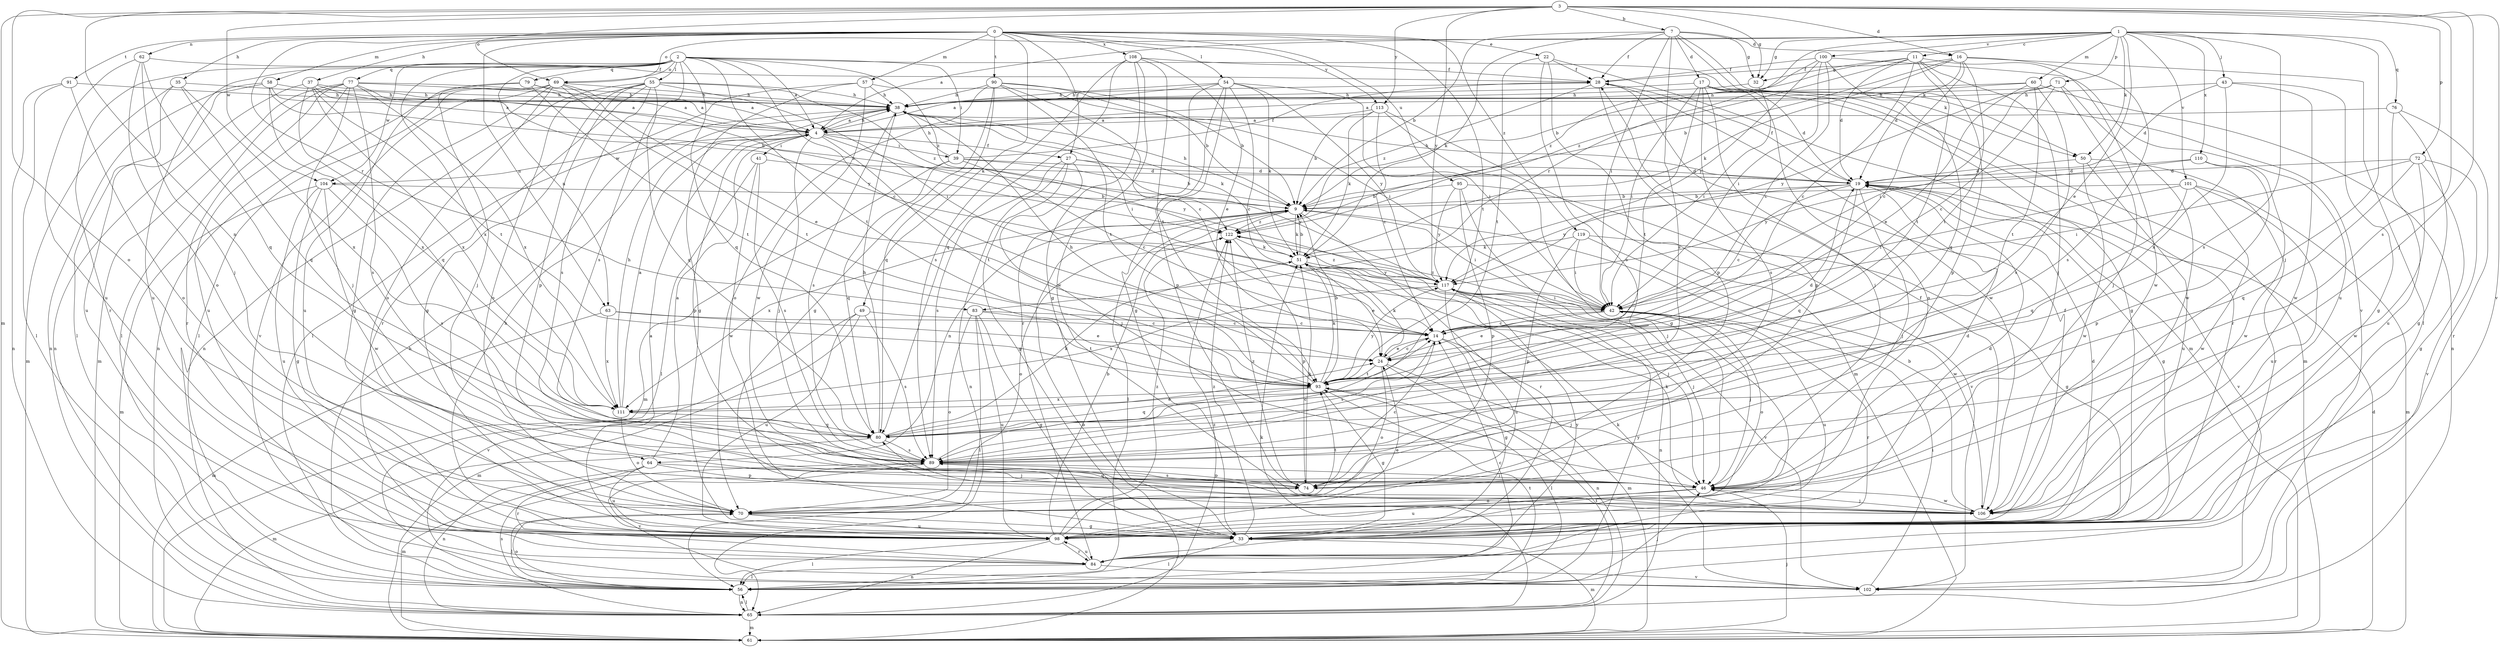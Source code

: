 strict digraph  {
0;
1;
2;
3;
4;
7;
9;
11;
14;
16;
17;
19;
22;
24;
27;
28;
32;
33;
35;
37;
38;
39;
41;
42;
43;
46;
49;
50;
51;
54;
55;
56;
57;
58;
60;
61;
62;
63;
64;
65;
69;
70;
71;
72;
74;
76;
77;
79;
80;
83;
84;
89;
90;
91;
93;
95;
98;
100;
101;
102;
104;
106;
108;
110;
111;
113;
117;
119;
122;
0 -> 22  [label=e];
0 -> 27  [label=f];
0 -> 35  [label=h];
0 -> 37  [label=h];
0 -> 49  [label=k];
0 -> 54  [label=l];
0 -> 57  [label=m];
0 -> 58  [label=m];
0 -> 62  [label=n];
0 -> 63  [label=n];
0 -> 83  [label=r];
0 -> 90  [label=t];
0 -> 91  [label=t];
0 -> 93  [label=t];
0 -> 95  [label=u];
0 -> 108  [label=x];
0 -> 113  [label=y];
0 -> 119  [label=z];
1 -> 4  [label=a];
1 -> 11  [label=c];
1 -> 24  [label=e];
1 -> 32  [label=g];
1 -> 43  [label=j];
1 -> 46  [label=j];
1 -> 50  [label=k];
1 -> 60  [label=m];
1 -> 69  [label=o];
1 -> 71  [label=p];
1 -> 76  [label=q];
1 -> 83  [label=r];
1 -> 89  [label=s];
1 -> 100  [label=v];
1 -> 101  [label=v];
1 -> 110  [label=x];
2 -> 4  [label=a];
2 -> 14  [label=c];
2 -> 39  [label=i];
2 -> 50  [label=k];
2 -> 55  [label=l];
2 -> 63  [label=n];
2 -> 69  [label=o];
2 -> 77  [label=q];
2 -> 79  [label=q];
2 -> 80  [label=q];
2 -> 84  [label=r];
2 -> 89  [label=s];
2 -> 93  [label=t];
2 -> 98  [label=u];
2 -> 104  [label=w];
2 -> 111  [label=x];
2 -> 122  [label=z];
3 -> 7  [label=b];
3 -> 16  [label=d];
3 -> 32  [label=g];
3 -> 46  [label=j];
3 -> 61  [label=m];
3 -> 64  [label=n];
3 -> 69  [label=o];
3 -> 70  [label=o];
3 -> 72  [label=p];
3 -> 89  [label=s];
3 -> 102  [label=v];
3 -> 104  [label=w];
3 -> 113  [label=y];
3 -> 117  [label=y];
4 -> 27  [label=f];
4 -> 38  [label=h];
4 -> 39  [label=i];
4 -> 41  [label=i];
4 -> 46  [label=j];
4 -> 74  [label=p];
4 -> 93  [label=t];
4 -> 104  [label=w];
4 -> 117  [label=y];
7 -> 9  [label=b];
7 -> 16  [label=d];
7 -> 17  [label=d];
7 -> 28  [label=f];
7 -> 32  [label=g];
7 -> 42  [label=i];
7 -> 50  [label=k];
7 -> 51  [label=k];
7 -> 89  [label=s];
7 -> 102  [label=v];
9 -> 38  [label=h];
9 -> 42  [label=i];
9 -> 51  [label=k];
9 -> 56  [label=l];
9 -> 64  [label=n];
9 -> 84  [label=r];
9 -> 111  [label=x];
9 -> 122  [label=z];
11 -> 9  [label=b];
11 -> 14  [label=c];
11 -> 19  [label=d];
11 -> 32  [label=g];
11 -> 46  [label=j];
11 -> 74  [label=p];
11 -> 93  [label=t];
11 -> 106  [label=w];
11 -> 122  [label=z];
14 -> 24  [label=e];
14 -> 33  [label=g];
14 -> 61  [label=m];
14 -> 89  [label=s];
16 -> 9  [label=b];
16 -> 14  [label=c];
16 -> 19  [label=d];
16 -> 28  [label=f];
16 -> 51  [label=k];
16 -> 56  [label=l];
16 -> 89  [label=s];
16 -> 93  [label=t];
17 -> 19  [label=d];
17 -> 33  [label=g];
17 -> 38  [label=h];
17 -> 42  [label=i];
17 -> 46  [label=j];
17 -> 61  [label=m];
17 -> 70  [label=o];
17 -> 84  [label=r];
17 -> 89  [label=s];
17 -> 93  [label=t];
19 -> 9  [label=b];
19 -> 14  [label=c];
19 -> 28  [label=f];
19 -> 33  [label=g];
19 -> 38  [label=h];
19 -> 46  [label=j];
19 -> 80  [label=q];
19 -> 102  [label=v];
19 -> 117  [label=y];
22 -> 28  [label=f];
22 -> 61  [label=m];
22 -> 74  [label=p];
22 -> 89  [label=s];
22 -> 93  [label=t];
24 -> 14  [label=c];
24 -> 46  [label=j];
24 -> 51  [label=k];
24 -> 65  [label=n];
24 -> 70  [label=o];
24 -> 93  [label=t];
27 -> 19  [label=d];
27 -> 33  [label=g];
27 -> 46  [label=j];
27 -> 65  [label=n];
27 -> 89  [label=s];
27 -> 117  [label=y];
28 -> 38  [label=h];
28 -> 74  [label=p];
28 -> 106  [label=w];
28 -> 122  [label=z];
32 -> 38  [label=h];
32 -> 42  [label=i];
33 -> 56  [label=l];
33 -> 61  [label=m];
33 -> 122  [label=z];
35 -> 38  [label=h];
35 -> 56  [label=l];
35 -> 61  [label=m];
35 -> 80  [label=q];
35 -> 111  [label=x];
37 -> 4  [label=a];
37 -> 38  [label=h];
37 -> 65  [label=n];
37 -> 80  [label=q];
37 -> 93  [label=t];
37 -> 111  [label=x];
37 -> 117  [label=y];
38 -> 4  [label=a];
38 -> 42  [label=i];
38 -> 51  [label=k];
38 -> 89  [label=s];
39 -> 9  [label=b];
39 -> 14  [label=c];
39 -> 19  [label=d];
39 -> 28  [label=f];
39 -> 38  [label=h];
39 -> 61  [label=m];
39 -> 80  [label=q];
41 -> 19  [label=d];
41 -> 56  [label=l];
41 -> 89  [label=s];
41 -> 106  [label=w];
42 -> 14  [label=c];
42 -> 24  [label=e];
42 -> 46  [label=j];
42 -> 70  [label=o];
42 -> 84  [label=r];
42 -> 98  [label=u];
42 -> 122  [label=z];
43 -> 19  [label=d];
43 -> 33  [label=g];
43 -> 38  [label=h];
43 -> 106  [label=w];
43 -> 111  [label=x];
46 -> 19  [label=d];
46 -> 70  [label=o];
46 -> 98  [label=u];
46 -> 106  [label=w];
49 -> 14  [label=c];
49 -> 61  [label=m];
49 -> 89  [label=s];
49 -> 98  [label=u];
49 -> 102  [label=v];
50 -> 19  [label=d];
50 -> 84  [label=r];
50 -> 98  [label=u];
50 -> 106  [label=w];
51 -> 9  [label=b];
51 -> 24  [label=e];
51 -> 46  [label=j];
51 -> 117  [label=y];
54 -> 4  [label=a];
54 -> 14  [label=c];
54 -> 33  [label=g];
54 -> 38  [label=h];
54 -> 42  [label=i];
54 -> 51  [label=k];
54 -> 74  [label=p];
54 -> 84  [label=r];
54 -> 117  [label=y];
55 -> 33  [label=g];
55 -> 38  [label=h];
55 -> 42  [label=i];
55 -> 65  [label=n];
55 -> 70  [label=o];
55 -> 74  [label=p];
55 -> 80  [label=q];
55 -> 84  [label=r];
55 -> 89  [label=s];
55 -> 122  [label=z];
56 -> 14  [label=c];
56 -> 38  [label=h];
56 -> 46  [label=j];
56 -> 65  [label=n];
56 -> 70  [label=o];
56 -> 93  [label=t];
56 -> 117  [label=y];
57 -> 9  [label=b];
57 -> 33  [label=g];
57 -> 38  [label=h];
57 -> 56  [label=l];
57 -> 106  [label=w];
58 -> 4  [label=a];
58 -> 9  [label=b];
58 -> 38  [label=h];
58 -> 65  [label=n];
58 -> 98  [label=u];
58 -> 111  [label=x];
60 -> 4  [label=a];
60 -> 24  [label=e];
60 -> 38  [label=h];
60 -> 65  [label=n];
60 -> 89  [label=s];
60 -> 93  [label=t];
61 -> 9  [label=b];
61 -> 19  [label=d];
61 -> 46  [label=j];
62 -> 28  [label=f];
62 -> 46  [label=j];
62 -> 70  [label=o];
62 -> 80  [label=q];
62 -> 98  [label=u];
63 -> 14  [label=c];
63 -> 24  [label=e];
63 -> 61  [label=m];
63 -> 111  [label=x];
64 -> 4  [label=a];
64 -> 46  [label=j];
64 -> 65  [label=n];
64 -> 74  [label=p];
64 -> 84  [label=r];
64 -> 98  [label=u];
65 -> 51  [label=k];
65 -> 56  [label=l];
65 -> 61  [label=m];
65 -> 89  [label=s];
65 -> 93  [label=t];
65 -> 122  [label=z];
69 -> 4  [label=a];
69 -> 24  [label=e];
69 -> 33  [label=g];
69 -> 38  [label=h];
69 -> 56  [label=l];
69 -> 65  [label=n];
69 -> 70  [label=o];
69 -> 93  [label=t];
69 -> 102  [label=v];
70 -> 19  [label=d];
70 -> 33  [label=g];
70 -> 56  [label=l];
70 -> 93  [label=t];
70 -> 98  [label=u];
71 -> 14  [label=c];
71 -> 38  [label=h];
71 -> 42  [label=i];
71 -> 46  [label=j];
71 -> 106  [label=w];
71 -> 117  [label=y];
72 -> 19  [label=d];
72 -> 33  [label=g];
72 -> 42  [label=i];
72 -> 80  [label=q];
72 -> 102  [label=v];
72 -> 106  [label=w];
74 -> 14  [label=c];
74 -> 51  [label=k];
74 -> 89  [label=s];
74 -> 122  [label=z];
76 -> 4  [label=a];
76 -> 33  [label=g];
76 -> 84  [label=r];
76 -> 98  [label=u];
77 -> 4  [label=a];
77 -> 38  [label=h];
77 -> 46  [label=j];
77 -> 56  [label=l];
77 -> 61  [label=m];
77 -> 84  [label=r];
77 -> 89  [label=s];
77 -> 98  [label=u];
77 -> 111  [label=x];
77 -> 122  [label=z];
79 -> 4  [label=a];
79 -> 38  [label=h];
79 -> 46  [label=j];
79 -> 93  [label=t];
79 -> 98  [label=u];
80 -> 24  [label=e];
80 -> 38  [label=h];
80 -> 51  [label=k];
80 -> 61  [label=m];
80 -> 89  [label=s];
83 -> 14  [label=c];
83 -> 33  [label=g];
83 -> 56  [label=l];
83 -> 70  [label=o];
83 -> 93  [label=t];
83 -> 98  [label=u];
84 -> 56  [label=l];
84 -> 98  [label=u];
84 -> 102  [label=v];
84 -> 117  [label=y];
89 -> 14  [label=c];
89 -> 46  [label=j];
89 -> 61  [label=m];
89 -> 74  [label=p];
89 -> 102  [label=v];
90 -> 9  [label=b];
90 -> 14  [label=c];
90 -> 33  [label=g];
90 -> 38  [label=h];
90 -> 42  [label=i];
90 -> 70  [label=o];
90 -> 80  [label=q];
90 -> 93  [label=t];
91 -> 38  [label=h];
91 -> 56  [label=l];
91 -> 65  [label=n];
91 -> 70  [label=o];
93 -> 9  [label=b];
93 -> 19  [label=d];
93 -> 33  [label=g];
93 -> 38  [label=h];
93 -> 51  [label=k];
93 -> 56  [label=l];
93 -> 80  [label=q];
93 -> 111  [label=x];
93 -> 117  [label=y];
95 -> 9  [label=b];
95 -> 46  [label=j];
95 -> 74  [label=p];
95 -> 102  [label=v];
95 -> 117  [label=y];
98 -> 4  [label=a];
98 -> 9  [label=b];
98 -> 19  [label=d];
98 -> 24  [label=e];
98 -> 28  [label=f];
98 -> 38  [label=h];
98 -> 56  [label=l];
98 -> 65  [label=n];
98 -> 84  [label=r];
98 -> 122  [label=z];
100 -> 14  [label=c];
100 -> 28  [label=f];
100 -> 42  [label=i];
100 -> 80  [label=q];
100 -> 98  [label=u];
100 -> 117  [label=y];
100 -> 122  [label=z];
101 -> 9  [label=b];
101 -> 42  [label=i];
101 -> 61  [label=m];
101 -> 80  [label=q];
101 -> 98  [label=u];
101 -> 106  [label=w];
102 -> 42  [label=i];
102 -> 51  [label=k];
104 -> 9  [label=b];
104 -> 33  [label=g];
104 -> 61  [label=m];
104 -> 89  [label=s];
104 -> 98  [label=u];
104 -> 106  [label=w];
106 -> 9  [label=b];
106 -> 28  [label=f];
106 -> 46  [label=j];
106 -> 51  [label=k];
106 -> 80  [label=q];
108 -> 24  [label=e];
108 -> 28  [label=f];
108 -> 33  [label=g];
108 -> 80  [label=q];
108 -> 89  [label=s];
108 -> 93  [label=t];
108 -> 106  [label=w];
110 -> 19  [label=d];
110 -> 74  [label=p];
110 -> 106  [label=w];
110 -> 117  [label=y];
111 -> 4  [label=a];
111 -> 38  [label=h];
111 -> 70  [label=o];
111 -> 80  [label=q];
113 -> 4  [label=a];
113 -> 9  [label=b];
113 -> 14  [label=c];
113 -> 33  [label=g];
113 -> 51  [label=k];
113 -> 61  [label=m];
117 -> 42  [label=i];
117 -> 46  [label=j];
117 -> 65  [label=n];
117 -> 98  [label=u];
117 -> 102  [label=v];
117 -> 111  [label=x];
117 -> 122  [label=z];
119 -> 33  [label=g];
119 -> 42  [label=i];
119 -> 51  [label=k];
119 -> 74  [label=p];
119 -> 106  [label=w];
122 -> 51  [label=k];
122 -> 70  [label=o];
122 -> 74  [label=p];
}
